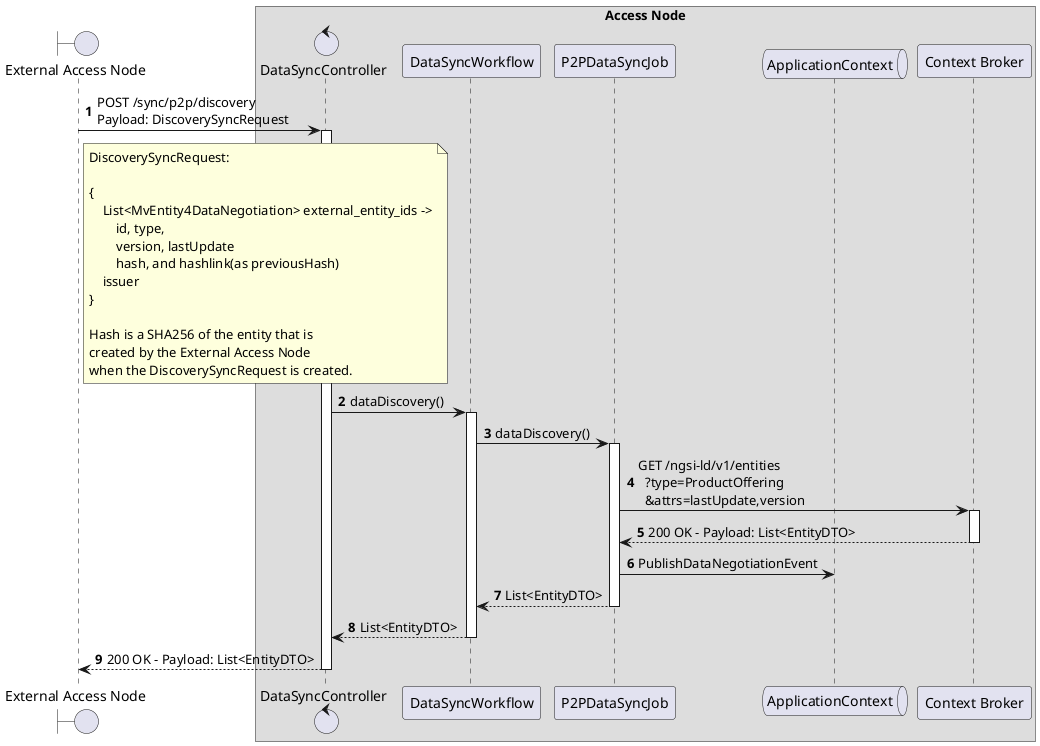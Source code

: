 @startuml
'https://plantuml.com/sequence-diagram

'---------- Config ----------------

autonumber

'---------- Header ----------------

boundary "External Access Node" as ean

box "Access Node"

  control "DataSyncController" as data_sync_Controller
  participant "DataSyncWorkflow" as p2p_data_sync_workflow
  participant "P2PDataSyncJob" as p2p_data_sync_job
  queue "ApplicationContext" as ac
  participant "Context Broker" as cb

end box

'---------- Diagram ----------------

ean -> data_sync_Controller++: POST /sync/p2p/discovery \nPayload: DiscoverySyncRequest

note right of ean
    DiscoverySyncRequest:

    {
        List<MvEntity4DataNegotiation> external_entity_ids ->
            id, type,
            version, lastUpdate
            hash, and hashlink(as previousHash)
        issuer
    }

    Hash is a SHA256 of the entity that is
    created by the External Access Node
    when the DiscoverySyncRequest is created.
end note

    data_sync_Controller -> p2p_data_sync_workflow++: dataDiscovery()
        p2p_data_sync_workflow -> p2p_data_sync_job++: dataDiscovery()
            p2p_data_sync_job -> cb++: GET /ngsi-ld/v1/entities\n  ?type=ProductOffering\n  &attrs=lastUpdate,version
            return 200 OK - Payload: List<EntityDTO>
            p2p_data_sync_job -> ac: PublishDataNegotiationEvent
        return List<EntityDTO>
    return List<EntityDTO>
return 200 OK - Payload: List<EntityDTO>

@enduml